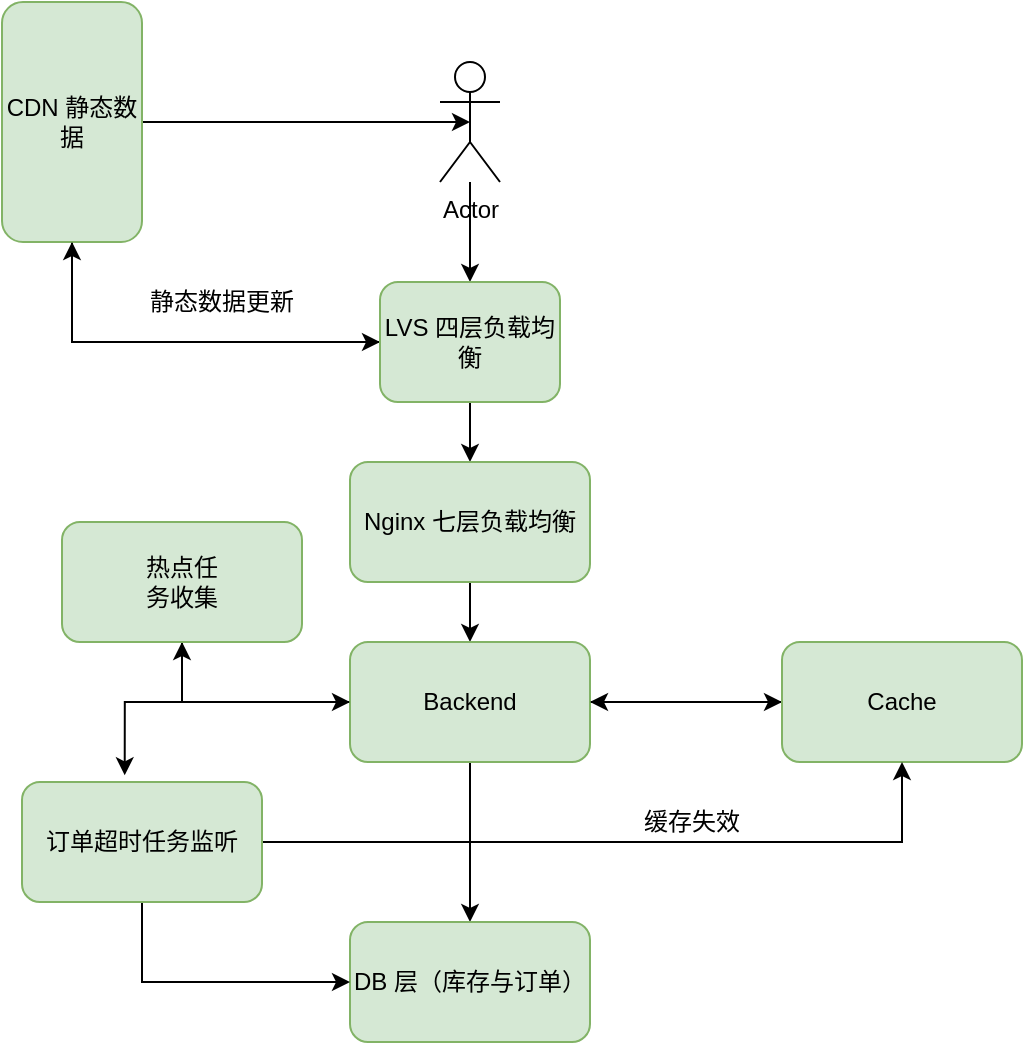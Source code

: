<mxfile version="13.9.6" type="github">
  <diagram id="N32q7faFTCFfl1dQjTro" name="第 1 页">
    <mxGraphModel dx="738" dy="1617" grid="1" gridSize="10" guides="1" tooltips="1" connect="1" arrows="1" fold="1" page="1" pageScale="1" pageWidth="827" pageHeight="1169" math="0" shadow="0">
      <root>
        <mxCell id="0" />
        <mxCell id="1" parent="0" />
        <mxCell id="iiFVLYEQTLl9Ztsg77om-7" style="edgeStyle=orthogonalEdgeStyle;rounded=0;orthogonalLoop=1;jettySize=auto;html=1;" edge="1" parent="1" source="iiFVLYEQTLl9Ztsg77om-1" target="iiFVLYEQTLl9Ztsg77om-6">
          <mxGeometry relative="1" as="geometry" />
        </mxCell>
        <mxCell id="iiFVLYEQTLl9Ztsg77om-1" value="Actor" style="shape=umlActor;verticalLabelPosition=bottom;verticalAlign=top;html=1;outlineConnect=0;" vertex="1" parent="1">
          <mxGeometry x="399" y="10" width="30" height="60" as="geometry" />
        </mxCell>
        <mxCell id="iiFVLYEQTLl9Ztsg77om-5" style="edgeStyle=orthogonalEdgeStyle;rounded=0;orthogonalLoop=1;jettySize=auto;html=1;exitX=1;exitY=0.5;exitDx=0;exitDy=0;entryX=0.5;entryY=0.5;entryDx=0;entryDy=0;entryPerimeter=0;" edge="1" parent="1" source="iiFVLYEQTLl9Ztsg77om-2" target="iiFVLYEQTLl9Ztsg77om-1">
          <mxGeometry relative="1" as="geometry" />
        </mxCell>
        <mxCell id="iiFVLYEQTLl9Ztsg77om-8" style="edgeStyle=orthogonalEdgeStyle;rounded=0;orthogonalLoop=1;jettySize=auto;html=1;exitX=0.5;exitY=1;exitDx=0;exitDy=0;entryX=0;entryY=0.5;entryDx=0;entryDy=0;" edge="1" parent="1" source="iiFVLYEQTLl9Ztsg77om-2" target="iiFVLYEQTLl9Ztsg77om-6">
          <mxGeometry relative="1" as="geometry" />
        </mxCell>
        <mxCell id="iiFVLYEQTLl9Ztsg77om-2" value="CDN 静态数据" style="rounded=1;whiteSpace=wrap;html=1;fillColor=#d5e8d4;strokeColor=#82b366;" vertex="1" parent="1">
          <mxGeometry x="180" y="-20" width="70" height="120" as="geometry" />
        </mxCell>
        <mxCell id="iiFVLYEQTLl9Ztsg77om-9" style="edgeStyle=orthogonalEdgeStyle;rounded=0;orthogonalLoop=1;jettySize=auto;html=1;exitX=0.5;exitY=1;exitDx=0;exitDy=0;" edge="1" parent="1" source="iiFVLYEQTLl9Ztsg77om-6" target="iiFVLYEQTLl9Ztsg77om-10">
          <mxGeometry relative="1" as="geometry">
            <mxPoint x="414" y="240" as="targetPoint" />
          </mxGeometry>
        </mxCell>
        <mxCell id="iiFVLYEQTLl9Ztsg77om-14" style="edgeStyle=orthogonalEdgeStyle;rounded=0;orthogonalLoop=1;jettySize=auto;html=1;exitX=0;exitY=0.5;exitDx=0;exitDy=0;entryX=0.5;entryY=1;entryDx=0;entryDy=0;" edge="1" parent="1" source="iiFVLYEQTLl9Ztsg77om-6" target="iiFVLYEQTLl9Ztsg77om-2">
          <mxGeometry relative="1" as="geometry" />
        </mxCell>
        <mxCell id="iiFVLYEQTLl9Ztsg77om-6" value="LVS 四层负载均衡" style="rounded=1;whiteSpace=wrap;html=1;fillColor=#d5e8d4;strokeColor=#82b366;" vertex="1" parent="1">
          <mxGeometry x="369" y="120" width="90" height="60" as="geometry" />
        </mxCell>
        <mxCell id="iiFVLYEQTLl9Ztsg77om-16" style="edgeStyle=orthogonalEdgeStyle;rounded=0;orthogonalLoop=1;jettySize=auto;html=1;exitX=0.5;exitY=1;exitDx=0;exitDy=0;entryX=0.5;entryY=0;entryDx=0;entryDy=0;" edge="1" parent="1" source="iiFVLYEQTLl9Ztsg77om-10" target="iiFVLYEQTLl9Ztsg77om-11">
          <mxGeometry relative="1" as="geometry" />
        </mxCell>
        <mxCell id="iiFVLYEQTLl9Ztsg77om-10" value="Nginx 七层负载均衡" style="rounded=1;whiteSpace=wrap;html=1;fillColor=#d5e8d4;strokeColor=#82b366;" vertex="1" parent="1">
          <mxGeometry x="354" y="210" width="120" height="60" as="geometry" />
        </mxCell>
        <mxCell id="iiFVLYEQTLl9Ztsg77om-17" style="edgeStyle=orthogonalEdgeStyle;rounded=0;orthogonalLoop=1;jettySize=auto;html=1;exitX=1;exitY=0.5;exitDx=0;exitDy=0;" edge="1" parent="1" source="iiFVLYEQTLl9Ztsg77om-11">
          <mxGeometry relative="1" as="geometry">
            <mxPoint x="570" y="330" as="targetPoint" />
          </mxGeometry>
        </mxCell>
        <mxCell id="iiFVLYEQTLl9Ztsg77om-20" style="edgeStyle=orthogonalEdgeStyle;rounded=0;orthogonalLoop=1;jettySize=auto;html=1;exitX=0.5;exitY=1;exitDx=0;exitDy=0;entryX=0.5;entryY=0;entryDx=0;entryDy=0;" edge="1" parent="1" source="iiFVLYEQTLl9Ztsg77om-11" target="iiFVLYEQTLl9Ztsg77om-19">
          <mxGeometry relative="1" as="geometry" />
        </mxCell>
        <mxCell id="iiFVLYEQTLl9Ztsg77om-27" style="edgeStyle=orthogonalEdgeStyle;rounded=0;orthogonalLoop=1;jettySize=auto;html=1;exitX=0;exitY=0.5;exitDx=0;exitDy=0;entryX=0.428;entryY=-0.056;entryDx=0;entryDy=0;entryPerimeter=0;" edge="1" parent="1" source="iiFVLYEQTLl9Ztsg77om-11" target="iiFVLYEQTLl9Ztsg77om-21">
          <mxGeometry relative="1" as="geometry" />
        </mxCell>
        <mxCell id="iiFVLYEQTLl9Ztsg77om-32" style="edgeStyle=orthogonalEdgeStyle;rounded=0;orthogonalLoop=1;jettySize=auto;html=1;exitX=0;exitY=0.5;exitDx=0;exitDy=0;entryX=0.5;entryY=1;entryDx=0;entryDy=0;" edge="1" parent="1" source="iiFVLYEQTLl9Ztsg77om-11" target="iiFVLYEQTLl9Ztsg77om-31">
          <mxGeometry relative="1" as="geometry" />
        </mxCell>
        <mxCell id="iiFVLYEQTLl9Ztsg77om-11" value="Backend" style="rounded=1;whiteSpace=wrap;html=1;fillColor=#d5e8d4;strokeColor=#82b366;" vertex="1" parent="1">
          <mxGeometry x="354" y="300" width="120" height="60" as="geometry" />
        </mxCell>
        <mxCell id="iiFVLYEQTLl9Ztsg77om-15" value="静态数据更新" style="text;html=1;strokeColor=none;fillColor=none;align=center;verticalAlign=middle;whiteSpace=wrap;rounded=0;" vertex="1" parent="1">
          <mxGeometry x="250" y="120" width="80" height="20" as="geometry" />
        </mxCell>
        <mxCell id="iiFVLYEQTLl9Ztsg77om-28" style="edgeStyle=orthogonalEdgeStyle;rounded=0;orthogonalLoop=1;jettySize=auto;html=1;exitX=0;exitY=0.5;exitDx=0;exitDy=0;" edge="1" parent="1" source="iiFVLYEQTLl9Ztsg77om-18" target="iiFVLYEQTLl9Ztsg77om-11">
          <mxGeometry relative="1" as="geometry" />
        </mxCell>
        <mxCell id="iiFVLYEQTLl9Ztsg77om-18" value="Cache" style="rounded=1;whiteSpace=wrap;html=1;fillColor=#d5e8d4;strokeColor=#82b366;" vertex="1" parent="1">
          <mxGeometry x="570" y="300" width="120" height="60" as="geometry" />
        </mxCell>
        <mxCell id="iiFVLYEQTLl9Ztsg77om-19" value="DB 层（库存与订单）" style="rounded=1;whiteSpace=wrap;html=1;fillColor=#d5e8d4;strokeColor=#82b366;" vertex="1" parent="1">
          <mxGeometry x="354" y="440" width="120" height="60" as="geometry" />
        </mxCell>
        <mxCell id="iiFVLYEQTLl9Ztsg77om-25" style="edgeStyle=orthogonalEdgeStyle;rounded=0;orthogonalLoop=1;jettySize=auto;html=1;exitX=0.5;exitY=1;exitDx=0;exitDy=0;entryX=0;entryY=0.5;entryDx=0;entryDy=0;" edge="1" parent="1" source="iiFVLYEQTLl9Ztsg77om-21" target="iiFVLYEQTLl9Ztsg77om-19">
          <mxGeometry relative="1" as="geometry" />
        </mxCell>
        <mxCell id="iiFVLYEQTLl9Ztsg77om-29" style="edgeStyle=orthogonalEdgeStyle;rounded=0;orthogonalLoop=1;jettySize=auto;html=1;exitX=1;exitY=0.5;exitDx=0;exitDy=0;entryX=0.5;entryY=1;entryDx=0;entryDy=0;" edge="1" parent="1" source="iiFVLYEQTLl9Ztsg77om-21" target="iiFVLYEQTLl9Ztsg77om-18">
          <mxGeometry relative="1" as="geometry" />
        </mxCell>
        <mxCell id="iiFVLYEQTLl9Ztsg77om-21" value="订单超时任务监听" style="rounded=1;whiteSpace=wrap;html=1;fillColor=#d5e8d4;strokeColor=#82b366;" vertex="1" parent="1">
          <mxGeometry x="190" y="370" width="120" height="60" as="geometry" />
        </mxCell>
        <mxCell id="iiFVLYEQTLl9Ztsg77om-30" value="缓存失效" style="text;html=1;strokeColor=none;fillColor=none;align=center;verticalAlign=middle;whiteSpace=wrap;rounded=0;" vertex="1" parent="1">
          <mxGeometry x="490" y="380" width="70" height="20" as="geometry" />
        </mxCell>
        <mxCell id="iiFVLYEQTLl9Ztsg77om-35" style="edgeStyle=orthogonalEdgeStyle;rounded=0;orthogonalLoop=1;jettySize=auto;html=1;exitX=0.5;exitY=1;exitDx=0;exitDy=0;entryX=0;entryY=0.5;entryDx=0;entryDy=0;" edge="1" parent="1" source="iiFVLYEQTLl9Ztsg77om-31" target="iiFVLYEQTLl9Ztsg77om-11">
          <mxGeometry relative="1" as="geometry" />
        </mxCell>
        <mxCell id="iiFVLYEQTLl9Ztsg77om-31" value="" style="rounded=1;whiteSpace=wrap;html=1;fillColor=#d5e8d4;strokeColor=#82b366;" vertex="1" parent="1">
          <mxGeometry x="210" y="240" width="120" height="60" as="geometry" />
        </mxCell>
        <mxCell id="iiFVLYEQTLl9Ztsg77om-33" value="热点任务收集" style="text;html=1;strokeColor=none;fillColor=none;align=center;verticalAlign=middle;whiteSpace=wrap;rounded=0;" vertex="1" parent="1">
          <mxGeometry x="250" y="260" width="40" height="20" as="geometry" />
        </mxCell>
      </root>
    </mxGraphModel>
  </diagram>
</mxfile>
